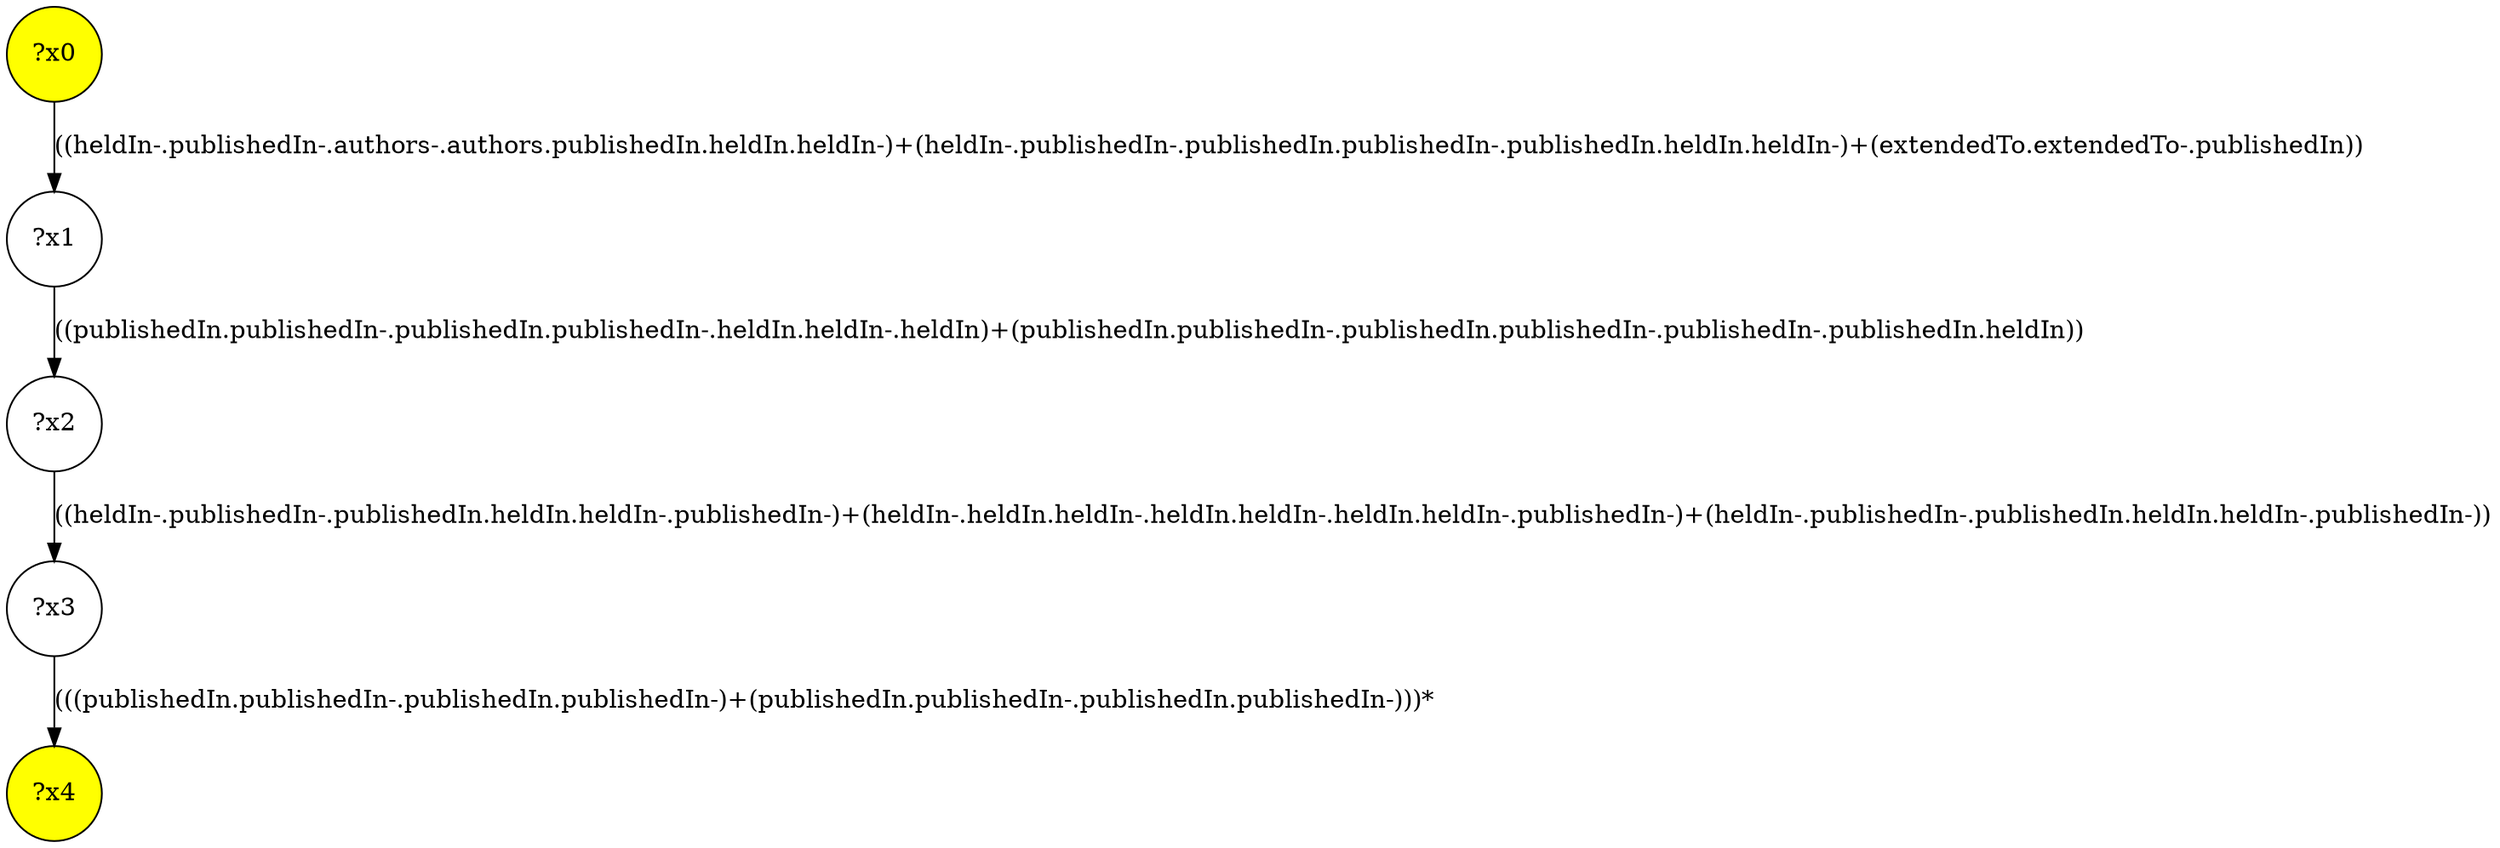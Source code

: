 digraph g {
	x0 [fillcolor="yellow", style="filled," shape=circle, label="?x0"];
	x4 [fillcolor="yellow", style="filled," shape=circle, label="?x4"];
	x1 [shape=circle, label="?x1"];
	x0 -> x1 [label="((heldIn-.publishedIn-.authors-.authors.publishedIn.heldIn.heldIn-)+(heldIn-.publishedIn-.publishedIn.publishedIn-.publishedIn.heldIn.heldIn-)+(extendedTo.extendedTo-.publishedIn))"];
	x2 [shape=circle, label="?x2"];
	x1 -> x2 [label="((publishedIn.publishedIn-.publishedIn.publishedIn-.heldIn.heldIn-.heldIn)+(publishedIn.publishedIn-.publishedIn.publishedIn-.publishedIn-.publishedIn.heldIn))"];
	x3 [shape=circle, label="?x3"];
	x2 -> x3 [label="((heldIn-.publishedIn-.publishedIn.heldIn.heldIn-.publishedIn-)+(heldIn-.heldIn.heldIn-.heldIn.heldIn-.heldIn.heldIn-.publishedIn-)+(heldIn-.publishedIn-.publishedIn.heldIn.heldIn-.publishedIn-))"];
	x3 -> x4 [label="(((publishedIn.publishedIn-.publishedIn.publishedIn-)+(publishedIn.publishedIn-.publishedIn.publishedIn-)))*"];
}
